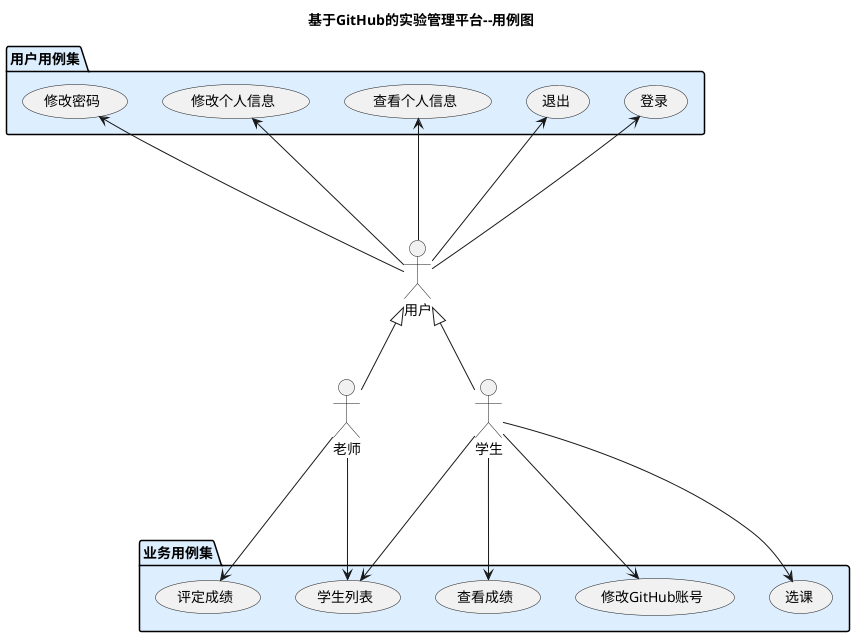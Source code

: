 @startuml
title 基于GitHub的实验管理平台--用例图
actor 老师 as teachers
actor 学生 as students
actor 用户 as users
users <|-- students
users <|-- teachers

package 用户用例集 #DDEEFF{
users --up-> (登录)
users --up-> (退出)
users --up-> (查看个人信息)
users --up-> (修改个人信息)
users --up-> (修改密码)
}

package 业务用例集 #DDEEFF{
teachers ---> (评定成绩)
teachers ---> (学生列表)
students ---> (学生列表)
students ---> (查看成绩)
students ---> (修改GitHub账号)
students ---> (选课)
}

@enduml
